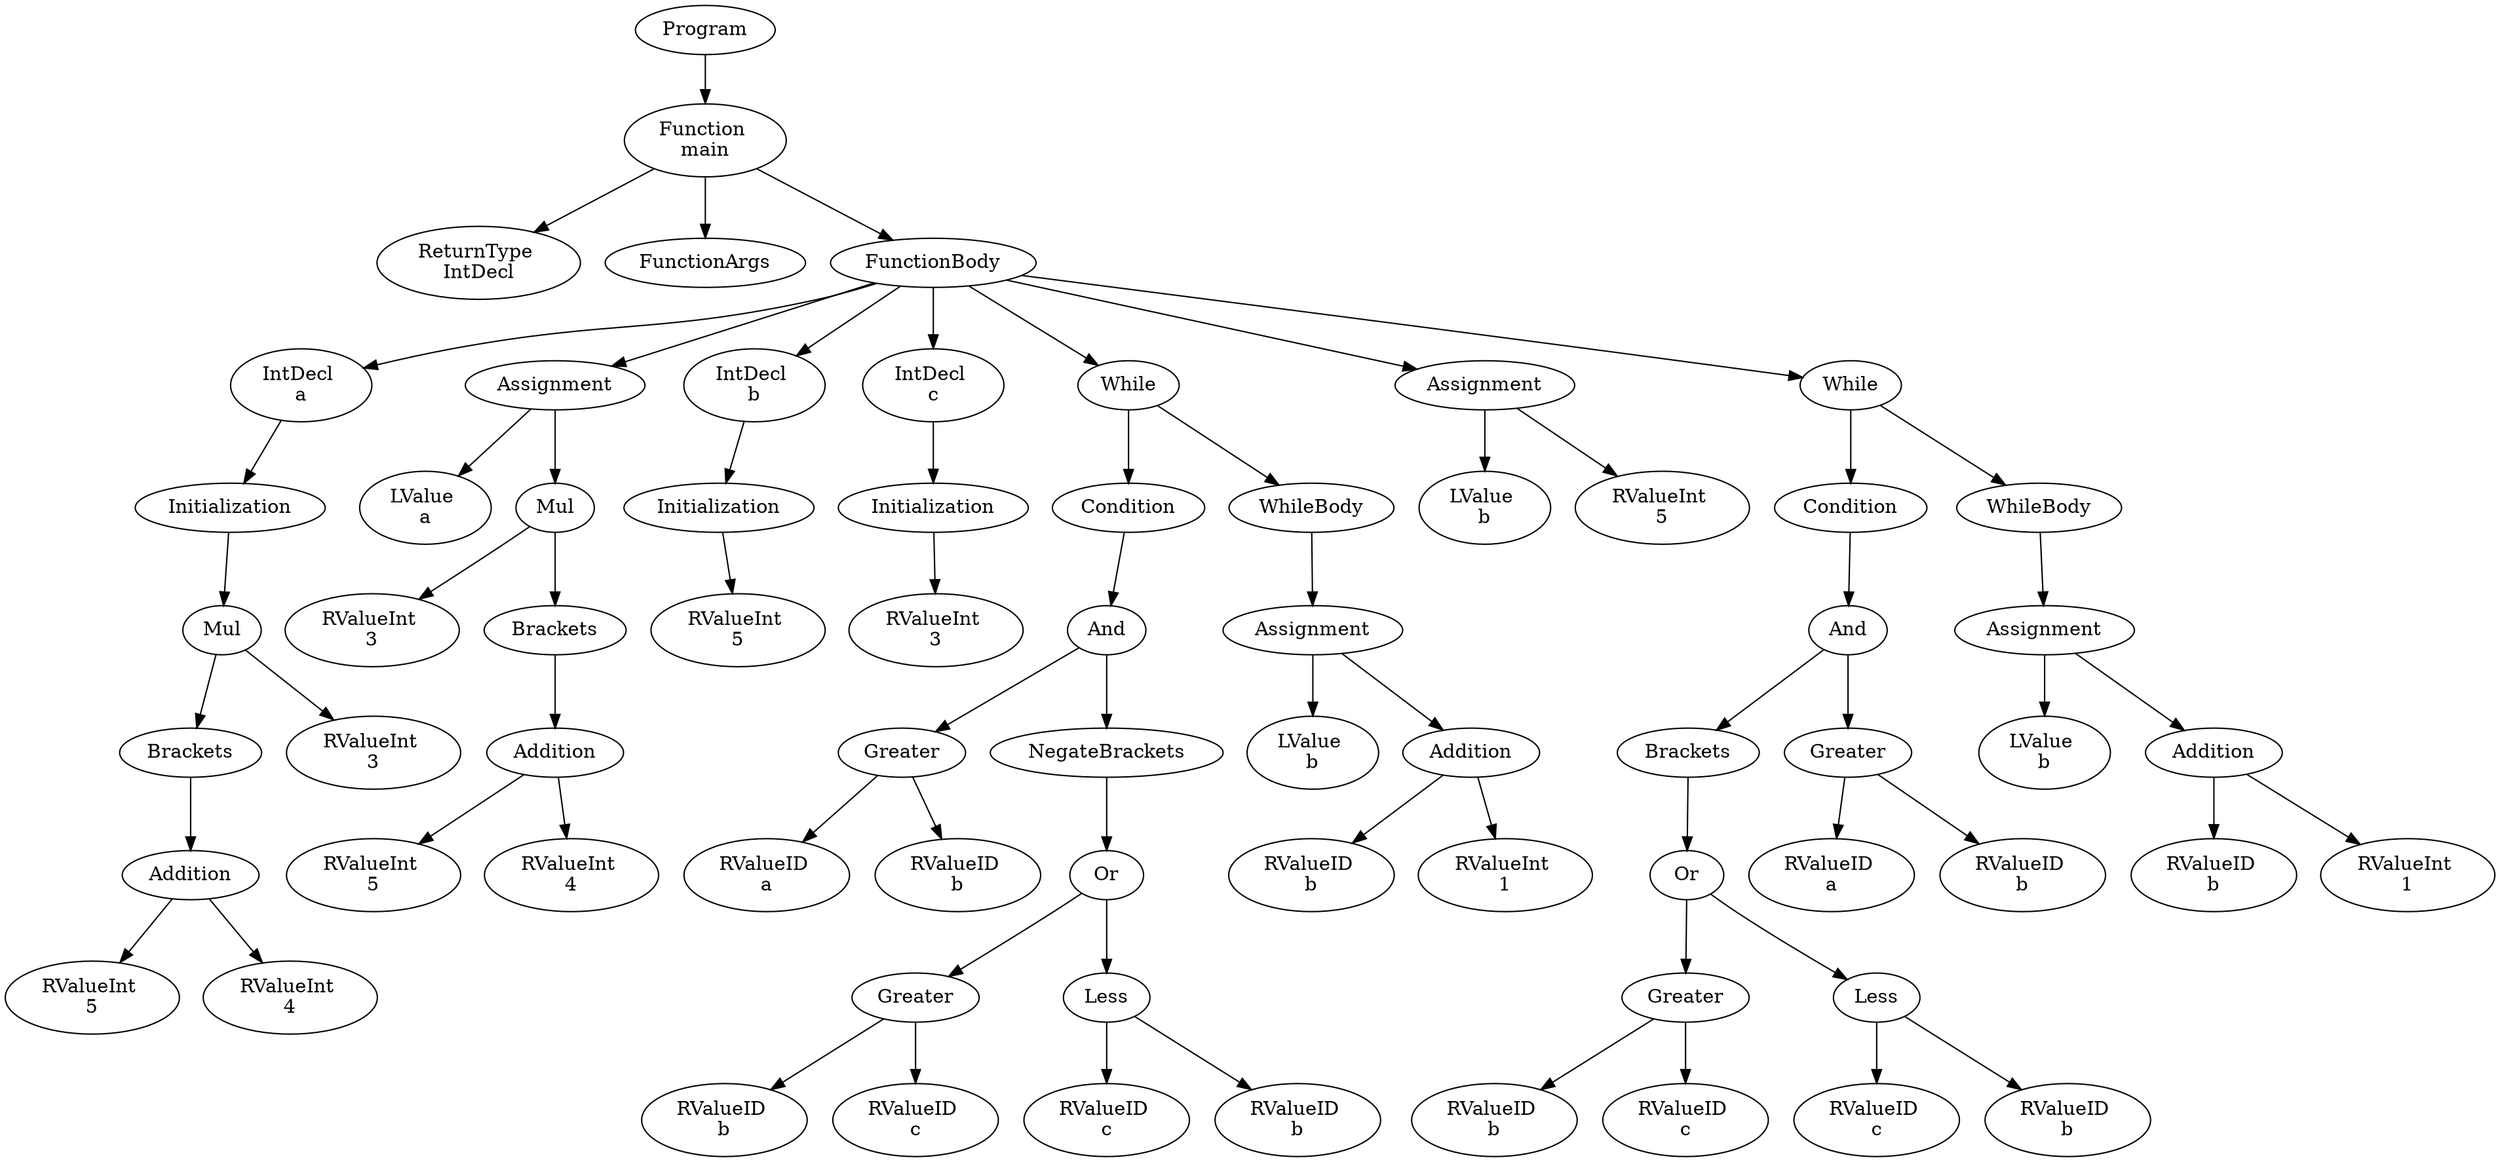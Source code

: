 digraph AST {
1 [label="Program"];
2 [label="Function \nmain"];
3 [label="ReturnType \nIntDecl"];
4 [label="FunctionArgs"];
5 [label="FunctionBody"];
6 [label="IntDecl \na"];
7 [label="Initialization"];
8 [label="Mul"];
9 [label="Brackets"];
10 [label="Addition"];
11 [label="RValueInt \n5"];
12 [label="RValueInt \n4"];
10 -> 11;
10 -> 12;
9 -> 10;
13 [label="RValueInt \n3"];
8 -> 9;
8 -> 13;
7 -> 8;
6 -> 7;
14 [label="Assignment"];
15 [label="LValue \na"];
16 [label="Mul"];
17 [label="RValueInt \n3"];
18 [label="Brackets"];
19 [label="Addition"];
20 [label="RValueInt \n5"];
21 [label="RValueInt \n4"];
19 -> 20;
19 -> 21;
18 -> 19;
16 -> 17;
16 -> 18;
14 -> 15;
14 -> 16;
22 [label="IntDecl \nb"];
23 [label="Initialization"];
24 [label="RValueInt \n5"];
23 -> 24;
22 -> 23;
25 [label="IntDecl \nc"];
26 [label="Initialization"];
27 [label="RValueInt \n3"];
26 -> 27;
25 -> 26;
28 [label="While"];
29 [label="Condition"];
30 [label="And"];
31 [label="Greater"];
32 [label="RValueID \na"];
33 [label="RValueID \nb"];
31 -> 32;
31 -> 33;
34 [label="NegateBrackets"];
35 [label="Or"];
36 [label="Greater"];
37 [label="RValueID \nb"];
38 [label="RValueID \nc"];
36 -> 37;
36 -> 38;
39 [label="Less"];
40 [label="RValueID \nc"];
41 [label="RValueID \nb"];
39 -> 40;
39 -> 41;
35 -> 36;
35 -> 39;
34 -> 35;
30 -> 31;
30 -> 34;
29 -> 30;
42 [label="WhileBody"];
43 [label="Assignment"];
44 [label="LValue \nb"];
45 [label="Addition"];
46 [label="RValueID \nb"];
47 [label="RValueInt \n1"];
45 -> 46;
45 -> 47;
43 -> 44;
43 -> 45;
42 -> 43;
28 -> 29;
28 -> 42;
48 [label="Assignment"];
49 [label="LValue \nb"];
50 [label="RValueInt \n5"];
48 -> 49;
48 -> 50;
51 [label="While"];
52 [label="Condition"];
53 [label="And"];
54 [label="Brackets"];
55 [label="Or"];
56 [label="Greater"];
57 [label="RValueID \nb"];
58 [label="RValueID \nc"];
56 -> 57;
56 -> 58;
59 [label="Less"];
60 [label="RValueID \nc"];
61 [label="RValueID \nb"];
59 -> 60;
59 -> 61;
55 -> 56;
55 -> 59;
54 -> 55;
62 [label="Greater"];
63 [label="RValueID \na"];
64 [label="RValueID \nb"];
62 -> 63;
62 -> 64;
53 -> 54;
53 -> 62;
52 -> 53;
65 [label="WhileBody"];
66 [label="Assignment"];
67 [label="LValue \nb"];
68 [label="Addition"];
69 [label="RValueID \nb"];
70 [label="RValueInt \n1"];
68 -> 69;
68 -> 70;
66 -> 67;
66 -> 68;
65 -> 66;
51 -> 52;
51 -> 65;
5 -> 6;
5 -> 14;
5 -> 22;
5 -> 25;
5 -> 28;
5 -> 48;
5 -> 51;
2 -> 3;
2 -> 4;
2 -> 5;
1 -> 2;
}